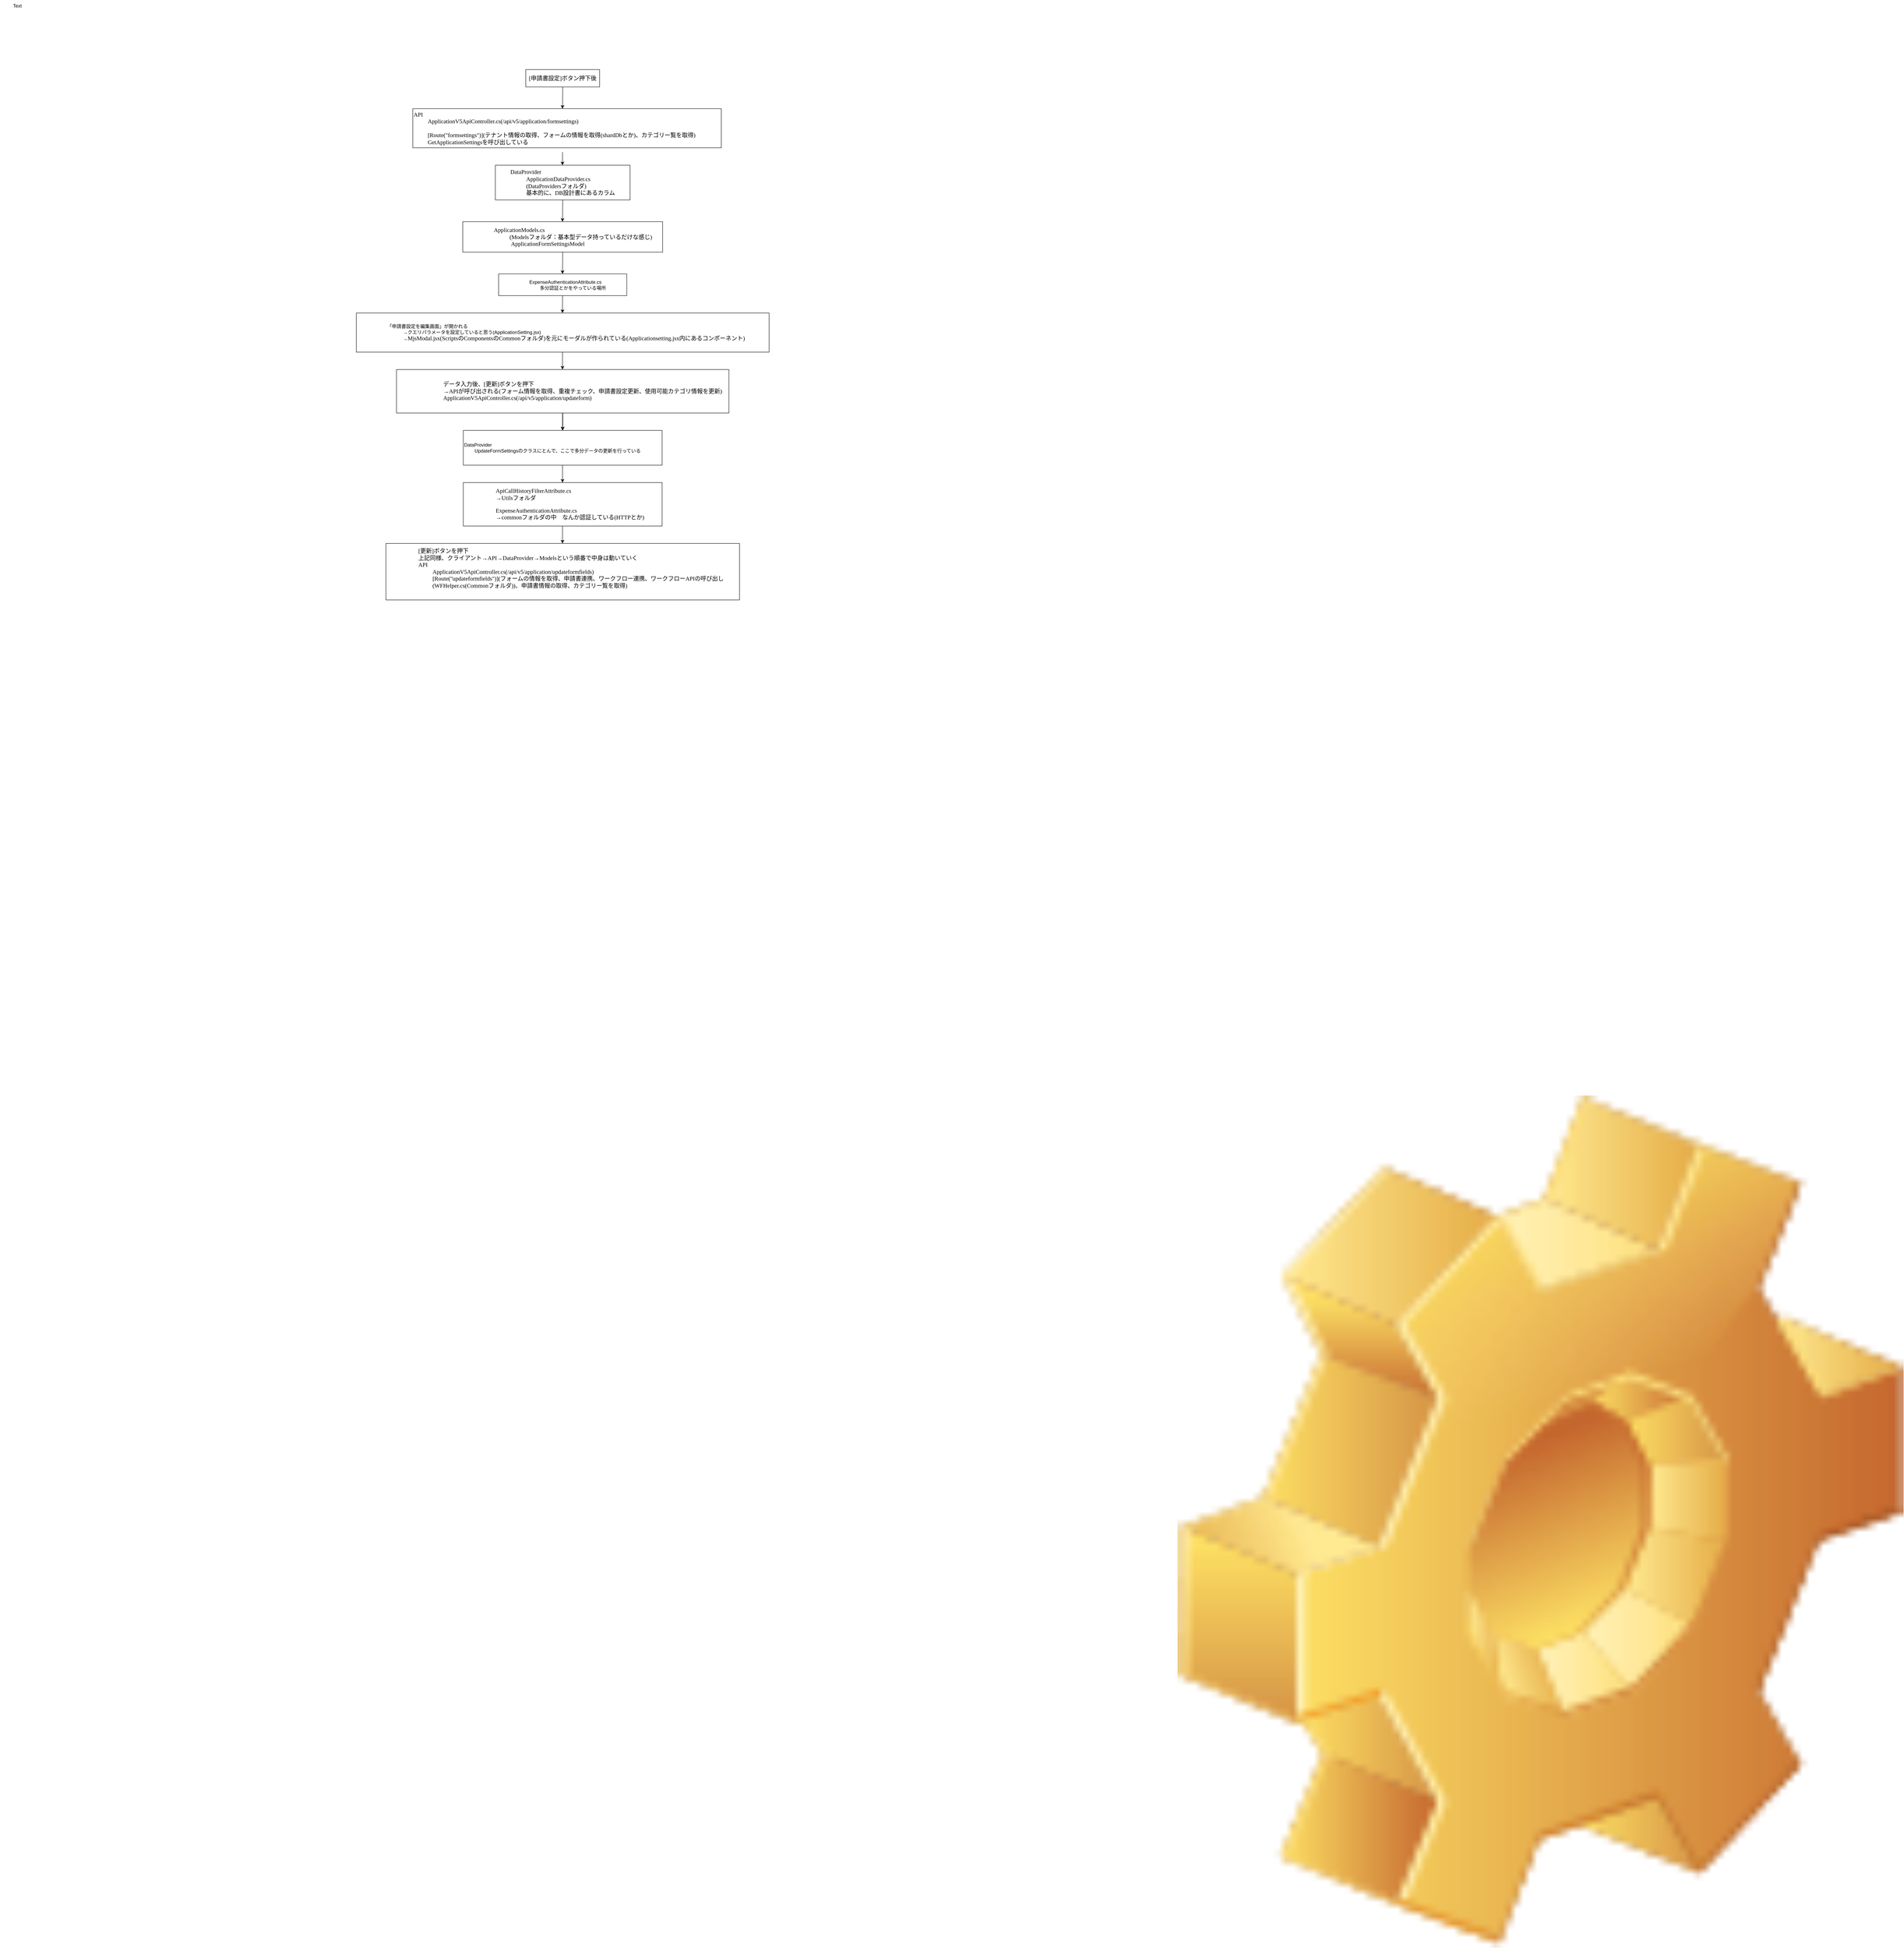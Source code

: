 <mxfile version="20.5.1" type="github"><diagram id="zcNsZhHM98mFXs7Fz1zc" name="Page-1"><mxGraphModel dx="1422" dy="5443" grid="1" gridSize="11" guides="1" tooltips="1" connect="1" arrows="1" fold="1" page="1" pageScale="1" pageWidth="3300" pageHeight="4681" math="0" shadow="0"><root><mxCell id="0"/><mxCell id="1" parent="0"/><mxCell id="cunXjEZUzttqtWhyBPBt-4" value="" style="shape=image;html=1;verticalLabelPosition=bottom;verticalAlign=top;imageAspect=1;aspect=fixed;image=img/clipart/Gear_128x128.png" parent="1" vertex="1"><mxGeometry x="3124" y="2761" width="1837.9" height="2156" as="geometry"/></mxCell><mxCell id="mdEZ345_-JDQ5eT5TKiN-2" value="Text" style="text;html=1;strokeColor=none;fillColor=none;align=center;verticalAlign=middle;whiteSpace=wrap;rounded=0;" parent="1" vertex="1"><mxGeometry x="143" y="-11" width="88" height="30" as="geometry"/></mxCell><mxCell id="G4DIVwbq2QVi-JwqjrJQ-1" value="&lt;p style=&quot;margin:0in;font-family:&amp;quot;Yu Gothic&amp;quot;;font-size:11.0pt&quot;&gt;&lt;span lang=&quot;en-US&quot;&gt;[&lt;/span&gt;&lt;span lang=&quot;ja&quot;&gt;申請書設定&lt;/span&gt;&lt;span lang=&quot;en-US&quot;&gt;]&lt;/span&gt;&lt;span lang=&quot;ja&quot;&gt;ボタン押下後&lt;/span&gt;&lt;/p&gt;" style="rounded=0;whiteSpace=wrap;html=1;" parent="1" vertex="1"><mxGeometry x="1474" y="165" width="187" height="44" as="geometry"/></mxCell><mxCell id="G4DIVwbq2QVi-JwqjrJQ-4" value="" style="endArrow=classic;html=1;rounded=0;exitX=0.5;exitY=1;exitDx=0;exitDy=0;" parent="1" source="G4DIVwbq2QVi-JwqjrJQ-1" edge="1"><mxGeometry width="50" height="50" relative="1" as="geometry"><mxPoint x="1562" y="275" as="sourcePoint"/><mxPoint x="1567" y="264" as="targetPoint"/></mxGeometry></mxCell><mxCell id="G4DIVwbq2QVi-JwqjrJQ-5" value="&lt;p style=&quot;margin:0in;font-family:&amp;quot;Yu Gothic&amp;quot;;font-size:11.0pt&quot;&gt;API&lt;/p&gt;&lt;p lang=&quot;en-US&quot; style=&quot;margin:0in;margin-left:.375in;font-size:11.0pt&quot;&gt;&lt;span style=&quot;font-family:&amp;quot;Yu Gothic&amp;quot;&quot;&gt;ApplicationV5ApiController.cs(&lt;/span&gt;&lt;span style=&quot;font-family:游ゴシック&quot;&gt;/api/v5/application/formsettings)&lt;/span&gt;&lt;/p&gt;&lt;p style=&quot;margin:0in;font-family:&amp;quot;Yu Gothic&amp;quot;;font-size:11.0pt&quot;&gt;&lt;br&gt;&lt;/p&gt;&lt;p style=&quot;margin: 0in 0in 0in 0.375in;&quot;&gt;&lt;span style=&quot;font-family: 游ゴシック; font-size: 11pt;&quot; lang=&quot;en-US&quot;&gt;[Route(&quot;formsettings&quot;)](&lt;/span&gt;&lt;span style=&quot;font-family: 游ゴシック; font-size: 11pt;&quot; lang=&quot;ja&quot;&gt;テナント情報の取得、フォームの情報を取得(shardDbとか)、カテゴリー覧を取得&lt;/span&gt;&lt;span style=&quot;&quot; lang=&quot;en-US&quot;&gt;&lt;font face=&quot;游ゴシック&quot;&gt;&lt;span style=&quot;font-size: 11pt;&quot;&gt;)&lt;/span&gt;&lt;/font&gt;&lt;br&gt;&lt;font face=&quot;游ゴシック&quot;&gt;&lt;span style=&quot;font-size: 14.667px;&quot;&gt;GetApplicationSettingsを呼び出している&lt;/span&gt;&lt;/font&gt;&lt;br&gt;&lt;/span&gt;&lt;/p&gt;" style="rounded=0;whiteSpace=wrap;html=1;align=left;" parent="1" vertex="1"><mxGeometry x="1188" y="264" width="781" height="99" as="geometry"/></mxCell><mxCell id="G4DIVwbq2QVi-JwqjrJQ-6" value="" style="endArrow=classic;html=1;rounded=0;" parent="1" edge="1"><mxGeometry width="50" height="50" relative="1" as="geometry"><mxPoint x="1567" y="374" as="sourcePoint"/><mxPoint x="1566.97" y="407" as="targetPoint"/></mxGeometry></mxCell><mxCell id="G4DIVwbq2QVi-JwqjrJQ-8" value="&lt;p lang=&quot;en-US&quot; style=&quot;margin:0in;margin-left:.375in;font-family:&amp;quot;Yu Gothic&amp;quot;;font-size:11.0pt&quot;&gt;DataProvider&lt;/p&gt;&lt;blockquote style=&quot;margin: 0 0 0 40px; border: none; padding: 0px;&quot;&gt;&lt;p lang=&quot;en-US&quot; style=&quot;margin:0in;margin-left:.375in;font-family:&amp;quot;Yu Gothic&amp;quot;;font-size:11.0pt&quot;&gt;ApplicationDataProvider.cs&lt;/p&gt;&lt;p style=&quot;margin:0in;margin-left:.375in;font-family:&amp;quot;Yu Gothic&amp;quot;;font-size:11.0pt&quot;&gt;&lt;span lang=&quot;en-US&quot;&gt;(DataProviders&lt;/span&gt;&lt;span lang=&quot;ja&quot;&gt;フォルダ)&lt;/span&gt;&lt;/p&gt;&lt;p style=&quot;margin:0in;margin-left:.375in;font-family:&amp;quot;Yu Gothic&amp;quot;;font-size:11.0pt&quot;&gt;基本的に、DB設計書にあるカラム&lt;/p&gt;&lt;/blockquote&gt;" style="rounded=0;whiteSpace=wrap;html=1;align=left;" parent="1" vertex="1"><mxGeometry x="1397" y="407" width="341" height="88" as="geometry"/></mxCell><mxCell id="G4DIVwbq2QVi-JwqjrJQ-9" value="" style="endArrow=classic;html=1;rounded=0;exitX=0.5;exitY=1;exitDx=0;exitDy=0;" parent="1" edge="1"><mxGeometry width="50" height="50" relative="1" as="geometry"><mxPoint x="1567.47" y="495" as="sourcePoint"/><mxPoint x="1566.97" y="550" as="targetPoint"/></mxGeometry></mxCell><mxCell id="G4DIVwbq2QVi-JwqjrJQ-10" value="&lt;blockquote style=&quot;margin: 0 0 0 40px; border: none; padding: 0px;&quot;&gt;&lt;p lang=&quot;en-US&quot; style=&quot;margin: 0in 0in 0in 0.375in;&quot;&gt;&lt;font face=&quot;Yu Gothic&quot;&gt;&lt;span style=&quot;font-size: 14.667px;&quot;&gt;ApplicationModels.cs&lt;/span&gt;&lt;/font&gt;&lt;/p&gt;&lt;/blockquote&gt;&lt;blockquote style=&quot;margin: 0 0 0 40px; border: none; padding: 0px;&quot;&gt;&lt;blockquote style=&quot;margin: 0 0 0 40px; border: none; padding: 0px;&quot;&gt;&lt;p lang=&quot;en-US&quot; style=&quot;margin: 0in 0in 0in 0.375in;&quot;&gt;&lt;font face=&quot;Yu Gothic&quot;&gt;&lt;span style=&quot;font-size: 14.667px;&quot;&gt;(Modelsフォルダ：基本型データ持っているだけな感じ)&lt;/span&gt;&lt;/font&gt;&lt;/p&gt;&lt;/blockquote&gt;&lt;blockquote style=&quot;margin: 0 0 0 40px; border: none; padding: 0px;&quot;&gt;&lt;p lang=&quot;en-US&quot; style=&quot;margin: 0in 0in 0in 0.375in;&quot;&gt;&lt;font face=&quot;Yu Gothic&quot;&gt;&lt;span style=&quot;font-size: 14.667px;&quot;&gt;&amp;nbsp;ApplicationFormSettingsModel&lt;/span&gt;&lt;/font&gt;&lt;/p&gt;&lt;/blockquote&gt;&lt;/blockquote&gt;" style="rounded=0;whiteSpace=wrap;html=1;align=left;" parent="1" vertex="1"><mxGeometry x="1314.5" y="550" width="506" height="77" as="geometry"/></mxCell><mxCell id="G4DIVwbq2QVi-JwqjrJQ-12" value="" style="endArrow=classic;html=1;rounded=0;exitX=0.5;exitY=1;exitDx=0;exitDy=0;" parent="1" edge="1"><mxGeometry width="50" height="50" relative="1" as="geometry"><mxPoint x="1567.47" y="627" as="sourcePoint"/><mxPoint x="1566.97" y="682" as="targetPoint"/></mxGeometry></mxCell><mxCell id="G4DIVwbq2QVi-JwqjrJQ-13" value="&lt;blockquote style=&quot;margin: 0 0 0 40px; border: none; padding: 0px;&quot;&gt;&lt;p lang=&quot;en-US&quot; style=&quot;margin: 0in 0in 0in 0.375in;&quot;&gt;ExpenseAuthenticationAttribute.cs&lt;/p&gt;&lt;p lang=&quot;en-US&quot; style=&quot;margin: 0in 0in 0in 0.375in;&quot;&gt;&lt;span style=&quot;white-space: pre;&quot;&gt;&#9;&lt;/span&gt;多分認証とかをやっている場所&lt;br&gt;&lt;/p&gt;&lt;/blockquote&gt;" style="rounded=0;whiteSpace=wrap;html=1;align=left;" parent="1" vertex="1"><mxGeometry x="1405.25" y="682" width="324.5" height="55" as="geometry"/></mxCell><mxCell id="G4DIVwbq2QVi-JwqjrJQ-15" value="&lt;blockquote style=&quot;margin: 0 0 0 40px; border: none; padding: 0px;&quot;&gt;&lt;p lang=&quot;en-US&quot; style=&quot;margin: 0in 0in 0in 0.375in;&quot;&gt;「申請書設定を編集画面」が開かれる&lt;br&gt;&lt;/p&gt;&lt;/blockquote&gt;&lt;blockquote style=&quot;margin: 0 0 0 40px; border: none; padding: 0px;&quot;&gt;&lt;blockquote style=&quot;margin: 0 0 0 40px; border: none; padding: 0px;&quot;&gt;&lt;p lang=&quot;en-US&quot; style=&quot;margin: 0in 0in 0in 0.375in;&quot;&gt;→クエリパラメータ&lt;span style=&quot;background-color: initial;&quot; lang=&quot;ja&quot;&gt;を設定していると思う&lt;/span&gt;&lt;span style=&quot;background-color: initial;&quot; lang=&quot;en-US&quot;&gt;(ApplicationSetting.jsx)&lt;/span&gt;&lt;/p&gt;&lt;/blockquote&gt;&lt;blockquote style=&quot;margin: 0 0 0 40px; border: none; padding: 0px;&quot;&gt;&lt;p lang=&quot;en-US&quot; style=&quot;margin: 0in 0in 0in 0.375in;&quot;&gt;&lt;span style=&quot;background-color: initial;&quot; lang=&quot;en-US&quot;&gt;→&lt;/span&gt;&lt;span style=&quot;font-family: &amp;quot;Yu Gothic&amp;quot;; font-size: 11pt; background-color: initial;&quot; lang=&quot;en-US&quot;&gt;MjsModal.jsx(Scripts&lt;/span&gt;&lt;span style=&quot;font-family: &amp;quot;Yu Gothic&amp;quot;; font-size: 11pt; background-color: initial;&quot; lang=&quot;ja&quot;&gt;の&lt;/span&gt;&lt;span style=&quot;font-family: &amp;quot;Yu Gothic&amp;quot;; font-size: 11pt; background-color: initial;&quot; lang=&quot;en-US&quot;&gt;Components&lt;/span&gt;&lt;span style=&quot;font-family: &amp;quot;Yu Gothic&amp;quot;; font-size: 11pt; background-color: initial;&quot; lang=&quot;ja&quot;&gt;の&lt;/span&gt;&lt;span style=&quot;font-family: &amp;quot;Yu Gothic&amp;quot;; font-size: 11pt; background-color: initial;&quot; lang=&quot;en-US&quot;&gt;Common&lt;/span&gt;&lt;span style=&quot;font-family: &amp;quot;Yu Gothic&amp;quot;; font-size: 11pt; background-color: initial;&quot; lang=&quot;ja&quot;&gt;フォルダ&lt;/span&gt;&lt;span style=&quot;font-family: &amp;quot;Yu Gothic&amp;quot;; font-size: 11pt; background-color: initial;&quot; lang=&quot;en-US&quot;&gt;)&lt;/span&gt;&lt;span style=&quot;font-family: &amp;quot;Yu Gothic&amp;quot;; font-size: 11pt; background-color: initial;&quot; lang=&quot;ja&quot;&gt;を元にモーダルが作られている&lt;/span&gt;&lt;span style=&quot;font-family: &amp;quot;Yu Gothic&amp;quot;; font-size: 11pt; background-color: initial;&quot; lang=&quot;en-US&quot;&gt;(Applicationsetting.jsx&lt;/span&gt;&lt;span style=&quot;font-family: &amp;quot;Yu Gothic&amp;quot;; font-size: 11pt; background-color: initial;&quot; lang=&quot;ja&quot;&gt;内にあるコンポーネント&lt;/span&gt;&lt;span style=&quot;font-family: &amp;quot;Yu Gothic&amp;quot;; font-size: 11pt; background-color: initial;&quot; lang=&quot;en-US&quot;&gt;)&lt;/span&gt;&lt;/p&gt;&lt;/blockquote&gt;&lt;/blockquote&gt;" style="rounded=0;whiteSpace=wrap;html=1;align=left;" parent="1" vertex="1"><mxGeometry x="1045" y="781" width="1045" height="99" as="geometry"/></mxCell><mxCell id="G4DIVwbq2QVi-JwqjrJQ-16" value="" style="endArrow=classic;html=1;rounded=0;" parent="1" edge="1"><mxGeometry width="50" height="50" relative="1" as="geometry"><mxPoint x="1567" y="737" as="sourcePoint"/><mxPoint x="1566.97" y="781" as="targetPoint"/></mxGeometry></mxCell><mxCell id="G4DIVwbq2QVi-JwqjrJQ-17" value="" style="endArrow=classic;html=1;rounded=0;" parent="1" edge="1"><mxGeometry width="50" height="50" relative="1" as="geometry"><mxPoint x="1567" y="880" as="sourcePoint"/><mxPoint x="1566.97" y="924.0" as="targetPoint"/></mxGeometry></mxCell><mxCell id="G4DIVwbq2QVi-JwqjrJQ-24" value="" style="edgeStyle=orthogonalEdgeStyle;rounded=0;orthogonalLoop=1;jettySize=auto;html=1;" parent="1" source="G4DIVwbq2QVi-JwqjrJQ-18" target="G4DIVwbq2QVi-JwqjrJQ-21" edge="1"><mxGeometry relative="1" as="geometry"/></mxCell><mxCell id="G4DIVwbq2QVi-JwqjrJQ-18" value="&lt;blockquote style=&quot;margin: 0 0 0 40px; border: none; padding: 0px;&quot;&gt;&lt;blockquote style=&quot;margin: 0 0 0 40px; border: none; padding: 0px;&quot;&gt;&lt;p lang=&quot;en-US&quot; style=&quot;margin: 0in 0in 0in 0.375in;&quot;&gt;&lt;font face=&quot;Yu Gothic&quot;&gt;&lt;span style=&quot;font-size: 14.667px;&quot;&gt;データ入力後、[更新]ボタンを押下&lt;/span&gt;&lt;/font&gt;&lt;/p&gt;&lt;/blockquote&gt;&lt;blockquote style=&quot;margin: 0 0 0 40px; border: none; padding: 0px;&quot;&gt;&lt;p lang=&quot;en-US&quot; style=&quot;margin: 0in 0in 0in 0.375in;&quot;&gt;&lt;span style=&quot;font-family: &amp;quot;Yu Gothic&amp;quot;; font-size: 11pt; background-color: initial;&quot; lang=&quot;ja&quot;&gt;→&lt;/span&gt;&lt;span style=&quot;font-family: &amp;quot;Yu Gothic&amp;quot;; font-size: 11pt; background-color: initial;&quot; lang=&quot;en-US&quot;&gt;API&lt;/span&gt;&lt;span style=&quot;font-family: &amp;quot;Yu Gothic&amp;quot;; font-size: 11pt; background-color: initial;&quot; lang=&quot;ja&quot;&gt;が呼び出される&lt;/span&gt;&lt;span style=&quot;font-family: &amp;quot;Yu Gothic&amp;quot;; font-size: 11pt; background-color: initial;&quot; lang=&quot;en-US&quot;&gt;(&lt;/span&gt;&lt;span style=&quot;font-family: &amp;quot;Yu Gothic&amp;quot;; font-size: 11pt; background-color: initial;&quot; lang=&quot;ja&quot;&gt;フォーム情報を取得、重複チェック、申請書設定更新、使用可能カテゴリ情報を更新&lt;/span&gt;&lt;span style=&quot;font-family: &amp;quot;Yu Gothic&amp;quot;; font-size: 11pt; background-color: initial;&quot; lang=&quot;en-US&quot;&gt;)&lt;/span&gt;&lt;/p&gt;&lt;/blockquote&gt;&lt;blockquote style=&quot;margin: 0 0 0 40px; border: none; padding: 0px;&quot;&gt;&lt;p lang=&quot;en-US&quot; style=&quot;margin:0in;margin-left:.375in;font-size:11.0pt&quot;&gt;&lt;span style=&quot;font-family:&amp;quot;Yu Gothic&amp;quot;&quot;&gt;ApplicationV5ApiController.cs(&lt;/span&gt;&lt;span style=&quot;font-family:游ゴシック&quot;&gt;/api/v5/application/updateform)&lt;/span&gt;&lt;/p&gt;&lt;/blockquote&gt;&lt;/blockquote&gt;" style="rounded=0;whiteSpace=wrap;html=1;align=left;" parent="1" vertex="1"><mxGeometry x="1146.75" y="924" width="841.5" height="110" as="geometry"/></mxCell><mxCell id="G4DIVwbq2QVi-JwqjrJQ-19" value="" style="endArrow=classic;html=1;rounded=0;" parent="1" edge="1"><mxGeometry width="50" height="50" relative="1" as="geometry"><mxPoint x="1567" y="1034" as="sourcePoint"/><mxPoint x="1566.97" y="1078.0" as="targetPoint"/></mxGeometry></mxCell><mxCell id="G4DIVwbq2QVi-JwqjrJQ-21" value="DataProvider&lt;br&gt;&lt;span style=&quot;white-space: pre;&quot;&gt;&#9;&lt;/span&gt;UpdateFormSettingsのクラスにとんで、ここで多分データの更新を行っている" style="rounded=0;whiteSpace=wrap;html=1;align=left;" parent="1" vertex="1"><mxGeometry x="1315.88" y="1078" width="503.25" height="88" as="geometry"/></mxCell><mxCell id="G4DIVwbq2QVi-JwqjrJQ-23" value="&lt;blockquote style=&quot;margin: 0 0 0 40px; border: none; padding: 0px;&quot;&gt;&lt;blockquote style=&quot;margin: 0 0 0 40px; border: none; padding: 0px;&quot;&gt;&lt;p style=&quot;margin:0in;font-family:&amp;quot;Yu Gothic&amp;quot;;font-size:11.0pt&quot;&gt;&lt;span style=&quot;font-size: 11pt; background-color: initial;&quot;&gt;ApiCallHistoryFilterAttribute.cs&lt;/span&gt;&lt;br&gt;&lt;/p&gt;&lt;p style=&quot;margin: 0in; font-family: &amp;quot;Yu Gothic&amp;quot;; font-size: 11pt;&quot;&gt;&lt;span lang=&quot;ja&quot;&gt;→&lt;/span&gt;&lt;span lang=&quot;en-US&quot;&gt;Utils&lt;/span&gt;&lt;span lang=&quot;ja&quot;&gt;フォルダ&lt;/span&gt;&lt;/p&gt;&lt;div&gt;&lt;span lang=&quot;ja&quot;&gt;&lt;br&gt;&lt;/span&gt;&lt;/div&gt;&lt;p lang=&quot;en-US&quot; style=&quot;margin:0in;font-family:&amp;quot;Yu Gothic&amp;quot;;font-size:11.0pt&quot;&gt;ExpenseAuthenticationAttribute.cs&lt;/p&gt;&lt;p lang=&quot;en-US&quot; style=&quot;margin:0in;font-family:&amp;quot;Yu Gothic&amp;quot;;font-size:11.0pt&quot;&gt;&lt;span style=&quot;font-size: 11pt; background-color: initial;&quot; lang=&quot;en-US&quot;&gt;→common&lt;/span&gt;&lt;span style=&quot;font-size: 11pt; background-color: initial;&quot; lang=&quot;ja&quot;&gt;フォルダの中　&lt;/span&gt;&lt;span style=&quot;font-size: 11pt; background-color: initial;&quot; lang=&quot;ja&quot;&gt;なんか認証している&lt;/span&gt;&lt;span style=&quot;font-size: 11pt; background-color: initial;&quot; lang=&quot;en-US&quot;&gt;(HTTP&lt;/span&gt;&lt;span style=&quot;font-size: 11pt; background-color: initial;&quot; lang=&quot;ja&quot;&gt;とか&lt;/span&gt;&lt;span style=&quot;font-size: 11pt; background-color: initial;&quot; lang=&quot;en-US&quot;&gt;)&lt;/span&gt;&lt;/p&gt;&lt;/blockquote&gt;&lt;/blockquote&gt;" style="rounded=0;whiteSpace=wrap;html=1;align=left;" parent="1" vertex="1"><mxGeometry x="1315.88" y="1210" width="503.25" height="110" as="geometry"/></mxCell><mxCell id="G4DIVwbq2QVi-JwqjrJQ-25" value="" style="endArrow=classic;html=1;rounded=0;" parent="1" edge="1"><mxGeometry width="50" height="50" relative="1" as="geometry"><mxPoint x="1567.01" y="1166" as="sourcePoint"/><mxPoint x="1566.98" y="1210.0" as="targetPoint"/></mxGeometry></mxCell><mxCell id="G4DIVwbq2QVi-JwqjrJQ-27" value="" style="endArrow=classic;html=1;rounded=0;" parent="1" edge="1"><mxGeometry width="50" height="50" relative="1" as="geometry"><mxPoint x="1567.01" y="1320.0" as="sourcePoint"/><mxPoint x="1566.98" y="1364.0" as="targetPoint"/></mxGeometry></mxCell><mxCell id="G4DIVwbq2QVi-JwqjrJQ-28" value="&lt;blockquote style=&quot;margin: 0 0 0 40px; border: none; padding: 0px;&quot;&gt;&lt;blockquote style=&quot;margin: 0 0 0 40px; border: none; padding: 0px;&quot;&gt;&lt;p style=&quot;margin:0in;font-family:&amp;quot;Yu Gothic&amp;quot;;font-size:11.0pt&quot;&gt;&lt;span lang=&quot;en-US&quot;&gt;[&lt;/span&gt;&lt;span lang=&quot;ja&quot;&gt;更新&lt;/span&gt;&lt;span lang=&quot;en-US&quot;&gt;]&lt;/span&gt;&lt;span lang=&quot;ja&quot;&gt;ボタンを押下&lt;/span&gt;&lt;/p&gt;&lt;p style=&quot;margin:0in;font-family:&amp;quot;Yu Gothic&amp;quot;;font-size:11.0pt&quot;&gt;上記同様、クライアント→API→DataProvider→Modelsという順番で中身は動いていく&lt;/p&gt;&lt;p style=&quot;margin:0in;font-family:&amp;quot;Yu Gothic&amp;quot;;font-size:11.0pt&quot;&gt;&lt;span lang=&quot;en-US&quot;&gt;API&lt;/span&gt;&lt;/p&gt;&lt;p lang=&quot;en-US&quot; style=&quot;margin:0in;margin-left:.375in;font-size:11.0pt&quot;&gt;&lt;span style=&quot;font-family:&amp;quot;Yu Gothic&amp;quot;&quot;&gt;ApplicationV5ApiController.cs(&lt;/span&gt;&lt;span style=&quot;font-family:游ゴシック&quot;&gt;/api/v5/application/updateformfields)&lt;/span&gt;&lt;/p&gt;&lt;p style=&quot;margin:0in;margin-left:.375in;font-size:11.0pt&quot;&gt;&lt;span lang=&quot;en-US&quot; style=&quot;font-family:游ゴシック&quot;&gt;[Route(&quot;updateformfields&quot;)](&lt;/span&gt;&lt;span lang=&quot;ja&quot; style=&quot;font-family:游ゴシック&quot;&gt;フォームの情報を取得、申請書連携、ワークフロー連携、ワークフロー&lt;/span&gt;&lt;span lang=&quot;en-US&quot; style=&quot;font-family:&amp;quot;Yu Gothic&amp;quot;&quot;&gt;API&lt;/span&gt;&lt;span lang=&quot;ja&quot;&gt;の呼び出し&lt;/span&gt;&lt;span lang=&quot;en-US&quot; style=&quot;font-family:&amp;quot;Yu Gothic&amp;quot;&quot;&gt;(WFHelper.cs(Common&lt;/span&gt;&lt;span lang=&quot;ja&quot; style=&quot;font-family:&amp;quot;Yu Gothic&amp;quot;&quot;&gt;フォルダ&lt;/span&gt;&lt;span lang=&quot;en-US&quot; style=&quot;font-family:&amp;quot;Yu Gothic&amp;quot;&quot;&gt;))&lt;/span&gt;&lt;span lang=&quot;ja&quot; style=&quot;font-family:游ゴシック&quot;&gt;、申請書情報の取得、カテゴリー覧を取得&lt;/span&gt;&lt;span lang=&quot;en-US&quot; style=&quot;font-family:游ゴシック&quot;&gt;)&lt;/span&gt;&lt;/p&gt;&lt;p lang=&quot;ja&quot; style=&quot;margin:0in;font-family:&amp;quot;Yu Gothic&amp;quot;;font-size:11.0pt&quot;&gt;&amp;nbsp;&lt;/p&gt;&lt;/blockquote&gt;&lt;/blockquote&gt;" style="rounded=0;whiteSpace=wrap;html=1;align=left;" parent="1" vertex="1"><mxGeometry x="1119.94" y="1364" width="895.13" height="143" as="geometry"/></mxCell></root></mxGraphModel></diagram></mxfile>